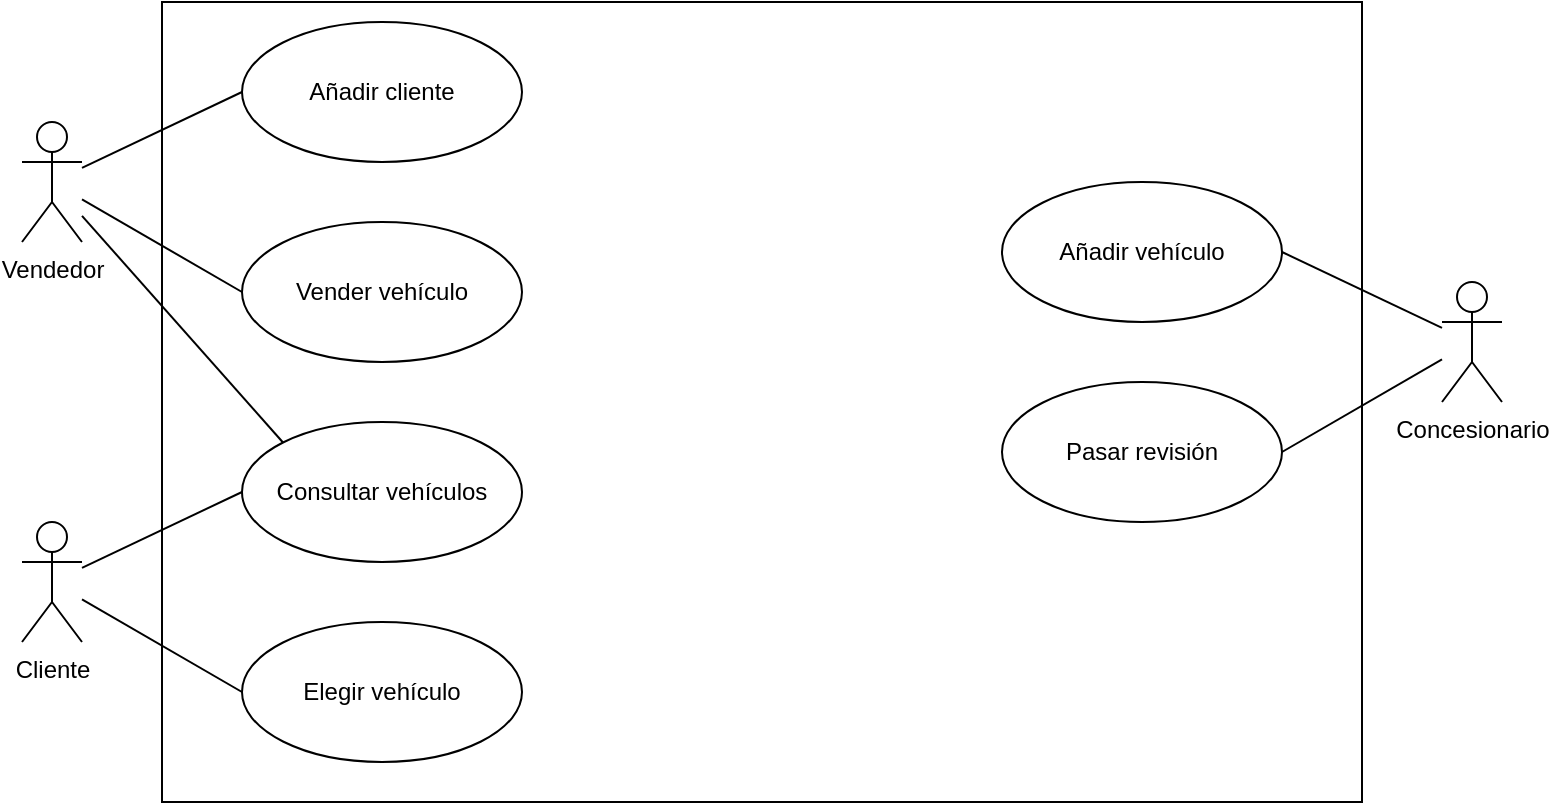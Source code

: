 <mxfile version="14.6.9" type="device" pages="5"><diagram id="TlR9ktGPxOgMAYOTvUVc" name="Caso de Uso"><mxGraphModel dx="1038" dy="548" grid="1" gridSize="10" guides="1" tooltips="1" connect="1" arrows="1" fold="1" page="1" pageScale="1" pageWidth="827" pageHeight="1169" math="0" shadow="0"><root><mxCell id="0"/><mxCell id="1" parent="0"/><mxCell id="FD-0Qst2DMFoGYSrQmBK-1" value="Vendedor" style="shape=umlActor;html=1;verticalLabelPosition=bottom;verticalAlign=top;align=center;" parent="1" vertex="1"><mxGeometry x="50" y="80" width="30" height="60" as="geometry"/></mxCell><mxCell id="FD-0Qst2DMFoGYSrQmBK-2" value="Cliente" style="shape=umlActor;html=1;verticalLabelPosition=bottom;verticalAlign=top;align=center;" parent="1" vertex="1"><mxGeometry x="50" y="280" width="30" height="60" as="geometry"/></mxCell><mxCell id="FD-0Qst2DMFoGYSrQmBK-3" value="Concesionario" style="shape=umlActor;html=1;verticalLabelPosition=bottom;verticalAlign=top;align=center;" parent="1" vertex="1"><mxGeometry x="760" y="160" width="30" height="60" as="geometry"/></mxCell><mxCell id="FD-0Qst2DMFoGYSrQmBK-4" value="Añadir cliente" style="ellipse;whiteSpace=wrap;html=1;" parent="1" vertex="1"><mxGeometry x="160" y="30" width="140" height="70" as="geometry"/></mxCell><mxCell id="FD-0Qst2DMFoGYSrQmBK-5" value="Añadir vehículo" style="ellipse;whiteSpace=wrap;html=1;" parent="1" vertex="1"><mxGeometry x="540" y="110" width="140" height="70" as="geometry"/></mxCell><mxCell id="FD-0Qst2DMFoGYSrQmBK-6" value="Consultar vehículos" style="ellipse;whiteSpace=wrap;html=1;" parent="1" vertex="1"><mxGeometry x="160" y="230" width="140" height="70" as="geometry"/></mxCell><mxCell id="FD-0Qst2DMFoGYSrQmBK-7" value="Vender vehículo" style="ellipse;whiteSpace=wrap;html=1;" parent="1" vertex="1"><mxGeometry x="160" y="130" width="140" height="70" as="geometry"/></mxCell><mxCell id="FD-0Qst2DMFoGYSrQmBK-8" value="Elegir vehículo" style="ellipse;whiteSpace=wrap;html=1;" parent="1" vertex="1"><mxGeometry x="160" y="330" width="140" height="70" as="geometry"/></mxCell><mxCell id="FD-0Qst2DMFoGYSrQmBK-9" value="Pasar revisión" style="ellipse;whiteSpace=wrap;html=1;" parent="1" vertex="1"><mxGeometry x="540" y="210" width="140" height="70" as="geometry"/></mxCell><mxCell id="FD-0Qst2DMFoGYSrQmBK-10" value="" style="edgeStyle=none;html=1;endArrow=none;verticalAlign=bottom;exitX=1;exitY=0.5;exitDx=0;exitDy=0;" parent="1" source="FD-0Qst2DMFoGYSrQmBK-5" target="FD-0Qst2DMFoGYSrQmBK-3" edge="1"><mxGeometry width="160" relative="1" as="geometry"><mxPoint x="330" y="370" as="sourcePoint"/><mxPoint x="490" y="370" as="targetPoint"/></mxGeometry></mxCell><mxCell id="FD-0Qst2DMFoGYSrQmBK-11" value="" style="edgeStyle=none;html=1;endArrow=none;verticalAlign=bottom;exitX=1;exitY=0.5;exitDx=0;exitDy=0;" parent="1" source="FD-0Qst2DMFoGYSrQmBK-9" target="FD-0Qst2DMFoGYSrQmBK-3" edge="1"><mxGeometry width="160" relative="1" as="geometry"><mxPoint x="330" y="370" as="sourcePoint"/><mxPoint x="490" y="370" as="targetPoint"/></mxGeometry></mxCell><mxCell id="FD-0Qst2DMFoGYSrQmBK-12" value="" style="edgeStyle=none;html=1;endArrow=none;verticalAlign=bottom;entryX=0;entryY=0.5;entryDx=0;entryDy=0;" parent="1" source="FD-0Qst2DMFoGYSrQmBK-1" target="FD-0Qst2DMFoGYSrQmBK-4" edge="1"><mxGeometry width="160" relative="1" as="geometry"><mxPoint x="330" y="370" as="sourcePoint"/><mxPoint x="490" y="370" as="targetPoint"/></mxGeometry></mxCell><mxCell id="FD-0Qst2DMFoGYSrQmBK-13" value="" style="edgeStyle=none;html=1;endArrow=none;verticalAlign=bottom;entryX=0;entryY=0.5;entryDx=0;entryDy=0;" parent="1" source="FD-0Qst2DMFoGYSrQmBK-1" target="FD-0Qst2DMFoGYSrQmBK-7" edge="1"><mxGeometry width="160" relative="1" as="geometry"><mxPoint x="330" y="370" as="sourcePoint"/><mxPoint x="490" y="370" as="targetPoint"/></mxGeometry></mxCell><mxCell id="FD-0Qst2DMFoGYSrQmBK-14" value="" style="edgeStyle=none;html=1;endArrow=none;verticalAlign=bottom;entryX=0;entryY=0.5;entryDx=0;entryDy=0;" parent="1" source="FD-0Qst2DMFoGYSrQmBK-2" target="FD-0Qst2DMFoGYSrQmBK-8" edge="1"><mxGeometry width="160" relative="1" as="geometry"><mxPoint x="330" y="370" as="sourcePoint"/><mxPoint x="490" y="370" as="targetPoint"/></mxGeometry></mxCell><mxCell id="FD-0Qst2DMFoGYSrQmBK-16" value="" style="edgeStyle=none;html=1;endArrow=none;verticalAlign=bottom;entryX=0;entryY=0.5;entryDx=0;entryDy=0;" parent="1" source="FD-0Qst2DMFoGYSrQmBK-2" target="FD-0Qst2DMFoGYSrQmBK-6" edge="1"><mxGeometry width="160" relative="1" as="geometry"><mxPoint x="330" y="370" as="sourcePoint"/><mxPoint x="490" y="370" as="targetPoint"/></mxGeometry></mxCell><mxCell id="FD-0Qst2DMFoGYSrQmBK-17" value="" style="edgeStyle=none;html=1;endArrow=none;verticalAlign=bottom;entryX=0;entryY=0;entryDx=0;entryDy=0;" parent="1" source="FD-0Qst2DMFoGYSrQmBK-1" target="FD-0Qst2DMFoGYSrQmBK-6" edge="1"><mxGeometry width="160" relative="1" as="geometry"><mxPoint x="330" y="370" as="sourcePoint"/><mxPoint x="150" y="239" as="targetPoint"/></mxGeometry></mxCell><mxCell id="FD-0Qst2DMFoGYSrQmBK-18" value="" style="rounded=0;whiteSpace=wrap;html=1;fillColor=none;" parent="1" vertex="1"><mxGeometry x="120" y="20" width="600" height="400" as="geometry"/></mxCell></root></mxGraphModel></diagram><diagram id="4_lTl05jWD7Mp6v8jsoW" name="Estado"><mxGraphModel dx="1038" dy="548" grid="1" gridSize="10" guides="1" tooltips="1" connect="1" arrows="1" fold="1" page="1" pageScale="1" pageWidth="827" pageHeight="1169" math="0" shadow="0"><root><mxCell id="bqy5QSpIG7V1Dnex3kwB-0"/><mxCell id="bqy5QSpIG7V1Dnex3kwB-1" parent="bqy5QSpIG7V1Dnex3kwB-0"/><mxCell id="ENoTo8C5BQ8ffeeX5SMA-0" value="" style="ellipse;html=1;shape=startState;fillColor=#000000;strokeColor=#ff0000;" parent="bqy5QSpIG7V1Dnex3kwB-1" vertex="1"><mxGeometry x="384" y="40" width="30" height="30" as="geometry"/></mxCell><mxCell id="ENoTo8C5BQ8ffeeX5SMA-1" value="" style="edgeStyle=orthogonalEdgeStyle;html=1;verticalAlign=bottom;endArrow=open;endSize=8;" parent="bqy5QSpIG7V1Dnex3kwB-1" source="ENoTo8C5BQ8ffeeX5SMA-0" edge="1"><mxGeometry relative="1" as="geometry"><mxPoint x="399" y="130" as="targetPoint"/></mxGeometry></mxCell><mxCell id="eb-ErZa9oKaBeS32m3Pc-0" value="Consultar vehículos" style="rounded=1;whiteSpace=wrap;html=1;fillColor=none;" parent="bqy5QSpIG7V1Dnex3kwB-1" vertex="1"><mxGeometry x="330" y="130" width="140" height="40" as="geometry"/></mxCell><mxCell id="eb-ErZa9oKaBeS32m3Pc-1" value="Añadir cliente" style="rounded=1;whiteSpace=wrap;html=1;fillColor=none;" parent="bqy5QSpIG7V1Dnex3kwB-1" vertex="1"><mxGeometry x="220" y="280" width="140" height="40" as="geometry"/></mxCell><mxCell id="eb-ErZa9oKaBeS32m3Pc-2" value="Elegir vehículo" style="rounded=1;whiteSpace=wrap;html=1;fillColor=none;" parent="bqy5QSpIG7V1Dnex3kwB-1" vertex="1"><mxGeometry x="220" y="360" width="140" height="40" as="geometry"/></mxCell><mxCell id="eb-ErZa9oKaBeS32m3Pc-3" value="" style="rhombus;whiteSpace=wrap;html=1;fillColor=none;" parent="bqy5QSpIG7V1Dnex3kwB-1" vertex="1"><mxGeometry x="380" y="200" width="40" height="40" as="geometry"/></mxCell><mxCell id="eb-ErZa9oKaBeS32m3Pc-4" value="" style="edgeStyle=orthogonalEdgeStyle;html=1;verticalAlign=bottom;endArrow=open;endSize=8;exitX=0.5;exitY=1;exitDx=0;exitDy=0;entryX=0.5;entryY=0;entryDx=0;entryDy=0;" parent="bqy5QSpIG7V1Dnex3kwB-1" source="eb-ErZa9oKaBeS32m3Pc-0" target="eb-ErZa9oKaBeS32m3Pc-3" edge="1"><mxGeometry relative="1" as="geometry"><mxPoint x="409" y="140" as="targetPoint"/><mxPoint x="409" y="80" as="sourcePoint"/></mxGeometry></mxCell><mxCell id="eb-ErZa9oKaBeS32m3Pc-5" value="Si quiere comprar" style="edgeStyle=orthogonalEdgeStyle;html=1;verticalAlign=bottom;endArrow=open;endSize=8;exitX=0;exitY=0.5;exitDx=0;exitDy=0;entryX=0.5;entryY=0;entryDx=0;entryDy=0;" parent="bqy5QSpIG7V1Dnex3kwB-1" source="eb-ErZa9oKaBeS32m3Pc-3" target="eb-ErZa9oKaBeS32m3Pc-1" edge="1"><mxGeometry relative="1" as="geometry"><mxPoint x="409" y="140" as="targetPoint"/><mxPoint x="409" y="80" as="sourcePoint"/></mxGeometry></mxCell><mxCell id="eb-ErZa9oKaBeS32m3Pc-6" value="" style="edgeStyle=orthogonalEdgeStyle;html=1;verticalAlign=bottom;endArrow=open;endSize=8;exitX=0.5;exitY=1;exitDx=0;exitDy=0;entryX=0.5;entryY=0;entryDx=0;entryDy=0;" parent="bqy5QSpIG7V1Dnex3kwB-1" source="eb-ErZa9oKaBeS32m3Pc-1" target="eb-ErZa9oKaBeS32m3Pc-2" edge="1"><mxGeometry relative="1" as="geometry"><mxPoint x="409" y="140" as="targetPoint"/><mxPoint x="409" y="80" as="sourcePoint"/></mxGeometry></mxCell><mxCell id="6Sdmwz7b9om-wHE_SBUZ-0" value="Vender vehículo" style="rounded=1;whiteSpace=wrap;html=1;fillColor=none;" parent="bqy5QSpIG7V1Dnex3kwB-1" vertex="1"><mxGeometry x="220" y="440" width="140" height="40" as="geometry"/></mxCell><mxCell id="6Sdmwz7b9om-wHE_SBUZ-1" value="" style="edgeStyle=orthogonalEdgeStyle;html=1;verticalAlign=bottom;endArrow=open;endSize=8;exitX=0.5;exitY=1;exitDx=0;exitDy=0;entryX=0.5;entryY=0;entryDx=0;entryDy=0;" parent="bqy5QSpIG7V1Dnex3kwB-1" source="eb-ErZa9oKaBeS32m3Pc-2" target="6Sdmwz7b9om-wHE_SBUZ-0" edge="1"><mxGeometry relative="1" as="geometry"><mxPoint x="409" y="140" as="targetPoint"/><mxPoint x="409" y="80" as="sourcePoint"/></mxGeometry></mxCell><mxCell id="IwjpBa8NE45EtTZFKdXB-0" value="" style="ellipse;html=1;shape=endState;fillColor=#000000;strokeColor=#ff0000;" parent="bqy5QSpIG7V1Dnex3kwB-1" vertex="1"><mxGeometry x="490" y="445" width="30" height="30" as="geometry"/></mxCell><mxCell id="IwjpBa8NE45EtTZFKdXB-1" value="Si no quiere comprar" style="edgeStyle=orthogonalEdgeStyle;html=1;verticalAlign=bottom;endArrow=open;endSize=8;exitX=1;exitY=0.5;exitDx=0;exitDy=0;entryX=0.5;entryY=0;entryDx=0;entryDy=0;" parent="bqy5QSpIG7V1Dnex3kwB-1" source="eb-ErZa9oKaBeS32m3Pc-3" target="IwjpBa8NE45EtTZFKdXB-0" edge="1"><mxGeometry x="-0.548" relative="1" as="geometry"><mxPoint x="409" y="140" as="targetPoint"/><mxPoint x="409" y="80" as="sourcePoint"/><mxPoint as="offset"/></mxGeometry></mxCell><mxCell id="IwjpBa8NE45EtTZFKdXB-2" value="" style="edgeStyle=orthogonalEdgeStyle;html=1;verticalAlign=bottom;endArrow=open;endSize=8;exitX=1;exitY=0.5;exitDx=0;exitDy=0;entryX=0;entryY=0.5;entryDx=0;entryDy=0;" parent="bqy5QSpIG7V1Dnex3kwB-1" source="6Sdmwz7b9om-wHE_SBUZ-0" target="IwjpBa8NE45EtTZFKdXB-0" edge="1"><mxGeometry relative="1" as="geometry"><mxPoint x="409" y="140" as="targetPoint"/><mxPoint x="409" y="80" as="sourcePoint"/></mxGeometry></mxCell></root></mxGraphModel></diagram><diagram id="s3LrxR3eysvN10clXcTN" name="Actividad"><mxGraphModel dx="1038" dy="548" grid="1" gridSize="10" guides="1" tooltips="1" connect="1" arrows="1" fold="1" page="1" pageScale="1" pageWidth="827" pageHeight="1169" math="0" shadow="0"><root><mxCell id="_yC35N-jqpS9ygaRH9x4-0"/><mxCell id="_yC35N-jqpS9ygaRH9x4-1" parent="_yC35N-jqpS9ygaRH9x4-0"/><mxCell id="toTJmAMmeLxDgxkGXAZp-0" value="&lt;p style=&quot;margin: 0px ; margin-top: 4px ; text-align: center&quot;&gt;&lt;b&gt;Cliente&lt;/b&gt;&lt;/p&gt;&lt;hr size=&quot;1&quot;&gt;&lt;div style=&quot;height: 2px&quot;&gt;&lt;/div&gt;" style="verticalAlign=top;align=left;overflow=fill;fontSize=12;fontFamily=Helvetica;html=1;fillColor=none;" parent="_yC35N-jqpS9ygaRH9x4-1" vertex="1"><mxGeometry y="40" width="320" height="560" as="geometry"/></mxCell><mxCell id="toTJmAMmeLxDgxkGXAZp-1" value="&lt;p style=&quot;margin: 0px ; margin-top: 4px ; text-align: center&quot;&gt;&lt;b&gt;Vendedor&lt;/b&gt;&lt;br&gt;&lt;/p&gt;&lt;hr size=&quot;1&quot;&gt;&lt;div style=&quot;height: 2px&quot;&gt;&lt;/div&gt;" style="verticalAlign=top;align=left;overflow=fill;fontSize=12;fontFamily=Helvetica;html=1;fillColor=none;" parent="_yC35N-jqpS9ygaRH9x4-1" vertex="1"><mxGeometry x="530" y="40" width="260" height="480" as="geometry"/></mxCell><mxCell id="toTJmAMmeLxDgxkGXAZp-2" value="" style="ellipse;html=1;shape=startState;fillColor=#000000;strokeColor=#ff0000;" parent="_yC35N-jqpS9ygaRH9x4-1" vertex="1"><mxGeometry x="145" y="80" width="30" height="30" as="geometry"/></mxCell><mxCell id="toTJmAMmeLxDgxkGXAZp-3" value="" style="edgeStyle=orthogonalEdgeStyle;html=1;verticalAlign=bottom;endArrow=open;endSize=8;strokeColor=#ff0000;entryX=0.5;entryY=0;entryDx=0;entryDy=0;" parent="_yC35N-jqpS9ygaRH9x4-1" source="toTJmAMmeLxDgxkGXAZp-2" target="LBTlyRSxCwa_08aIw-ub-0" edge="1"><mxGeometry relative="1" as="geometry"><mxPoint x="55" y="170" as="targetPoint"/></mxGeometry></mxCell><mxCell id="toTJmAMmeLxDgxkGXAZp-4" value="" style="ellipse;html=1;shape=startState;fillColor=#000000;strokeColor=#ff0000;" parent="_yC35N-jqpS9ygaRH9x4-1" vertex="1"><mxGeometry x="645" y="80" width="30" height="30" as="geometry"/></mxCell><mxCell id="toTJmAMmeLxDgxkGXAZp-5" value="" style="edgeStyle=orthogonalEdgeStyle;html=1;verticalAlign=bottom;endArrow=open;endSize=8;strokeColor=#ff0000;entryX=0.5;entryY=0;entryDx=0;entryDy=0;" parent="_yC35N-jqpS9ygaRH9x4-1" source="toTJmAMmeLxDgxkGXAZp-4" target="LBTlyRSxCwa_08aIw-ub-2" edge="1"><mxGeometry relative="1" as="geometry"><mxPoint x="625" y="170" as="targetPoint"/></mxGeometry></mxCell><mxCell id="LBTlyRSxCwa_08aIw-ub-0" value="Consultar vehículos" style="rounded=1;whiteSpace=wrap;html=1;arcSize=40;fontColor=#000000;fillColor=#ffffc0;strokeColor=#ff0000;" parent="_yC35N-jqpS9ygaRH9x4-1" vertex="1"><mxGeometry x="100" y="130" width="120" height="40" as="geometry"/></mxCell><mxCell id="LBTlyRSxCwa_08aIw-ub-1" value="" style="edgeStyle=orthogonalEdgeStyle;html=1;verticalAlign=bottom;endArrow=open;endSize=8;strokeColor=#ff0000;entryX=0.5;entryY=0;entryDx=0;entryDy=0;" parent="_yC35N-jqpS9ygaRH9x4-1" source="LBTlyRSxCwa_08aIw-ub-0" target="CDu2An4fQa7R53ML1Ehl-0" edge="1"><mxGeometry relative="1" as="geometry"><mxPoint x="370" y="410" as="targetPoint"/></mxGeometry></mxCell><mxCell id="LBTlyRSxCwa_08aIw-ub-2" value="Añadir cliente" style="rounded=1;whiteSpace=wrap;html=1;arcSize=40;fontColor=#000000;fillColor=#ffffc0;strokeColor=#ff0000;" parent="_yC35N-jqpS9ygaRH9x4-1" vertex="1"><mxGeometry x="600" y="140" width="120" height="40" as="geometry"/></mxCell><mxCell id="LBTlyRSxCwa_08aIw-ub-3" value="" style="edgeStyle=orthogonalEdgeStyle;html=1;verticalAlign=bottom;endArrow=open;endSize=8;strokeColor=#ff0000;entryX=1;entryY=0.5;entryDx=0;entryDy=0;entryPerimeter=0;exitX=0.5;exitY=1;exitDx=0;exitDy=0;" parent="_yC35N-jqpS9ygaRH9x4-1" source="LBTlyRSxCwa_08aIw-ub-2" target="dWTWAdrYhjk7LkRSOVA1-1" edge="1"><mxGeometry relative="1" as="geometry"><mxPoint x="590" y="520" as="targetPoint"/><Array as="points"><mxPoint x="660" y="260"/></Array></mxGeometry></mxCell><mxCell id="CDu2An4fQa7R53ML1Ehl-0" value="" style="rhombus;whiteSpace=wrap;html=1;fillColor=none;" parent="_yC35N-jqpS9ygaRH9x4-1" vertex="1"><mxGeometry x="140" y="200" width="40" height="40" as="geometry"/></mxCell><mxCell id="CDu2An4fQa7R53ML1Ehl-3" value="" style="ellipse;html=1;shape=endState;fillColor=#000000;strokeColor=#ff0000;" parent="_yC35N-jqpS9ygaRH9x4-1" vertex="1"><mxGeometry x="145" y="535" width="30" height="30" as="geometry"/></mxCell><mxCell id="CDu2An4fQa7R53ML1Ehl-4" value="" style="ellipse;html=1;shape=endState;fillColor=#000000;strokeColor=#ff0000;" parent="_yC35N-jqpS9ygaRH9x4-1" vertex="1"><mxGeometry x="645" y="370" width="30" height="30" as="geometry"/></mxCell><mxCell id="RaHu1IBDuHoS2od2K0zJ-0" value="Si no quiere comprar" style="edgeStyle=orthogonalEdgeStyle;html=1;verticalAlign=bottom;endArrow=open;endSize=8;exitX=0;exitY=0.5;exitDx=0;exitDy=0;entryX=0;entryY=0.5;entryDx=0;entryDy=0;strokeColor=#FF0000;" parent="_yC35N-jqpS9ygaRH9x4-1" source="CDu2An4fQa7R53ML1Ehl-0" target="CDu2An4fQa7R53ML1Ehl-3" edge="1"><mxGeometry x="-0.684" relative="1" as="geometry"><mxPoint x="175" y="775" as="targetPoint"/><mxPoint x="90" y="550" as="sourcePoint"/><Array as="points"><mxPoint x="70" y="220"/><mxPoint x="70" y="550"/></Array><mxPoint as="offset"/></mxGeometry></mxCell><mxCell id="7KCPVAd1ROuzo5RqGx00-0" value="Si quiere comprar" style="edgeStyle=orthogonalEdgeStyle;html=1;verticalAlign=bottom;endArrow=open;endSize=8;exitX=1;exitY=0.5;exitDx=0;exitDy=0;entryX=0;entryY=0.5;entryDx=0;entryDy=0;entryPerimeter=0;strokeColor=#FF0000;" parent="_yC35N-jqpS9ygaRH9x4-1" source="CDu2An4fQa7R53ML1Ehl-0" target="7KCPVAd1ROuzo5RqGx00-2" edge="1"><mxGeometry relative="1" as="geometry"><mxPoint x="445" y="170" as="targetPoint"/><mxPoint x="240" y="530" as="sourcePoint"/></mxGeometry></mxCell><mxCell id="7KCPVAd1ROuzo5RqGx00-2" value="&#10;Notificar intención&#10;&#10;" style="html=1;shape=mxgraph.sysml.sendSigAct;strokeWidth=2;whiteSpace=wrap;align=center;fillColor=none;" parent="_yC35N-jqpS9ygaRH9x4-1" vertex="1"><mxGeometry x="360" y="120" width="120" height="40" as="geometry"/></mxCell><mxCell id="7KCPVAd1ROuzo5RqGx00-3" value="" style="edgeStyle=orthogonalEdgeStyle;html=1;verticalAlign=bottom;endArrow=open;endSize=8;strokeColor=#ff0000;entryX=0;entryY=0.5;entryDx=0;entryDy=0;exitX=1;exitY=0.5;exitDx=0;exitDy=0;exitPerimeter=0;" parent="_yC35N-jqpS9ygaRH9x4-1" source="dWTWAdrYhjk7LkRSOVA1-0" target="LBTlyRSxCwa_08aIw-ub-2" edge="1"><mxGeometry relative="1" as="geometry"><mxPoint x="170" y="210" as="targetPoint"/><mxPoint x="170" y="180" as="sourcePoint"/></mxGeometry></mxCell><mxCell id="dWTWAdrYhjk7LkRSOVA1-0" value="Intencion notificada" style="html=1;shape=mxgraph.sysml.accEvent;strokeWidth=2;whiteSpace=wrap;align=center;fillColor=none;" parent="_yC35N-jqpS9ygaRH9x4-1" vertex="1"><mxGeometry x="360" y="170" width="140" height="40" as="geometry"/></mxCell><mxCell id="dWTWAdrYhjk7LkRSOVA1-1" value="Puede comprar&lt;br&gt;" style="html=1;shape=mxgraph.sysml.sendSigAct;strokeWidth=2;whiteSpace=wrap;align=center;fillColor=none;" parent="_yC35N-jqpS9ygaRH9x4-1" vertex="1"><mxGeometry x="360" y="240" width="120" height="40" as="geometry"/></mxCell><mxCell id="dWTWAdrYhjk7LkRSOVA1-2" value="Puede comprar" style="html=1;shape=mxgraph.sysml.accEvent;strokeWidth=2;whiteSpace=wrap;align=center;fillColor=none;" parent="_yC35N-jqpS9ygaRH9x4-1" vertex="1"><mxGeometry x="360" y="290" width="120" height="40" as="geometry"/></mxCell><mxCell id="B2m6koSYkZZQ62di9cLh-0" value="Elegir vehículo" style="rounded=1;whiteSpace=wrap;html=1;arcSize=40;fontColor=#000000;fillColor=#ffffc0;strokeColor=#ff0000;" parent="_yC35N-jqpS9ygaRH9x4-1" vertex="1"><mxGeometry x="180" y="250" width="120" height="40" as="geometry"/></mxCell><mxCell id="B2m6koSYkZZQ62di9cLh-1" value="" style="edgeStyle=orthogonalEdgeStyle;html=1;verticalAlign=bottom;endArrow=open;endSize=8;strokeColor=#ff0000;entryX=0;entryY=0.5;entryDx=0;entryDy=0;entryPerimeter=0;" parent="_yC35N-jqpS9ygaRH9x4-1" source="B2m6koSYkZZQ62di9cLh-0" target="pI7l7xDz88JbuqNq7Neo-0" edge="1"><mxGeometry relative="1" as="geometry"><mxPoint x="410" y="410" as="targetPoint"/><Array as="points"><mxPoint x="240" y="380"/></Array></mxGeometry></mxCell><mxCell id="B2m6koSYkZZQ62di9cLh-2" value="" style="edgeStyle=orthogonalEdgeStyle;html=1;verticalAlign=bottom;endArrow=open;endSize=8;strokeColor=#ff0000;entryX=1;entryY=0.5;entryDx=0;entryDy=0;exitX=0;exitY=0.5;exitDx=12;exitDy=0;exitPerimeter=0;" parent="_yC35N-jqpS9ygaRH9x4-1" source="dWTWAdrYhjk7LkRSOVA1-2" target="B2m6koSYkZZQ62di9cLh-0" edge="1"><mxGeometry relative="1" as="geometry"><mxPoint x="635" y="150" as="targetPoint"/><mxPoint x="635" y="120" as="sourcePoint"/></mxGeometry></mxCell><mxCell id="pI7l7xDz88JbuqNq7Neo-0" value="Vehículo elegido" style="html=1;shape=mxgraph.sysml.sendSigAct;strokeWidth=2;whiteSpace=wrap;align=center;fillColor=none;" parent="_yC35N-jqpS9ygaRH9x4-1" vertex="1"><mxGeometry x="360" y="360" width="120" height="40" as="geometry"/></mxCell><mxCell id="pI7l7xDz88JbuqNq7Neo-1" value="Vehículo elegido" style="html=1;shape=mxgraph.sysml.accEvent;strokeWidth=2;whiteSpace=wrap;align=center;fillColor=none;" parent="_yC35N-jqpS9ygaRH9x4-1" vertex="1"><mxGeometry x="360" y="410" width="120" height="40" as="geometry"/></mxCell><mxCell id="pI7l7xDz88JbuqNq7Neo-2" value="Vender vehículo" style="rounded=1;whiteSpace=wrap;html=1;arcSize=40;fontColor=#000000;fillColor=#ffffc0;strokeColor=#ff0000;" parent="_yC35N-jqpS9ygaRH9x4-1" vertex="1"><mxGeometry x="600" y="280" width="120" height="40" as="geometry"/></mxCell><mxCell id="pI7l7xDz88JbuqNq7Neo-4" value="" style="edgeStyle=orthogonalEdgeStyle;html=1;verticalAlign=bottom;endArrow=open;endSize=8;strokeColor=#ff0000;entryX=0;entryY=0.5;entryDx=0;entryDy=0;exitX=1;exitY=0.5;exitDx=0;exitDy=0;exitPerimeter=0;" parent="_yC35N-jqpS9ygaRH9x4-1" source="pI7l7xDz88JbuqNq7Neo-1" target="pI7l7xDz88JbuqNq7Neo-2" edge="1"><mxGeometry relative="1" as="geometry"><mxPoint x="635" y="150" as="targetPoint"/><mxPoint x="635" y="120" as="sourcePoint"/></mxGeometry></mxCell><mxCell id="WdynL8RIb0zpqW4lf-3s-0" value="" style="edgeStyle=orthogonalEdgeStyle;html=1;verticalAlign=bottom;endArrow=open;endSize=8;strokeColor=#ff0000;entryX=0.5;entryY=0;entryDx=0;entryDy=0;exitX=0.5;exitY=1;exitDx=0;exitDy=0;" parent="_yC35N-jqpS9ygaRH9x4-1" source="pI7l7xDz88JbuqNq7Neo-2" target="CDu2An4fQa7R53ML1Ehl-4" edge="1"><mxGeometry relative="1" as="geometry"><mxPoint x="670" y="150" as="targetPoint"/><mxPoint x="670" y="120" as="sourcePoint"/></mxGeometry></mxCell><mxCell id="WdynL8RIb0zpqW4lf-3s-1" value="" style="edgeStyle=orthogonalEdgeStyle;html=1;verticalAlign=bottom;endArrow=open;endSize=8;strokeColor=#ff0000;exitX=0.5;exitY=1;exitDx=0;exitDy=0;entryX=1;entryY=0.5;entryDx=0;entryDy=0;entryPerimeter=0;" parent="_yC35N-jqpS9ygaRH9x4-1" source="pI7l7xDz88JbuqNq7Neo-2" target="WdynL8RIb0zpqW4lf-3s-2" edge="1"><mxGeometry relative="1" as="geometry"><mxPoint x="510" y="490" as="targetPoint"/><mxPoint x="670" y="330" as="sourcePoint"/><Array as="points"><mxPoint x="660" y="340"/><mxPoint x="620" y="340"/><mxPoint x="620" y="500"/></Array></mxGeometry></mxCell><mxCell id="WdynL8RIb0zpqW4lf-3s-2" value="Vehículo vendido" style="html=1;shape=mxgraph.sysml.sendSigAct;strokeWidth=2;whiteSpace=wrap;align=center;fillColor=none;" parent="_yC35N-jqpS9ygaRH9x4-1" vertex="1"><mxGeometry x="360" y="480" width="120" height="40" as="geometry"/></mxCell><mxCell id="WdynL8RIb0zpqW4lf-3s-3" value="Vehículo comprado" style="html=1;shape=mxgraph.sysml.accEvent;strokeWidth=2;whiteSpace=wrap;align=center;fillColor=none;" parent="_yC35N-jqpS9ygaRH9x4-1" vertex="1"><mxGeometry x="360" y="530" width="130" height="40" as="geometry"/></mxCell><mxCell id="WdynL8RIb0zpqW4lf-3s-4" value="" style="edgeStyle=orthogonalEdgeStyle;html=1;verticalAlign=bottom;endArrow=open;endSize=8;strokeColor=#ff0000;entryX=1;entryY=0.5;entryDx=0;entryDy=0;exitX=0;exitY=0.5;exitDx=12;exitDy=0;exitPerimeter=0;" parent="_yC35N-jqpS9ygaRH9x4-1" source="WdynL8RIb0zpqW4lf-3s-3" target="CDu2An4fQa7R53ML1Ehl-3" edge="1"><mxGeometry relative="1" as="geometry"><mxPoint x="170" y="210" as="targetPoint"/><mxPoint x="170" y="180" as="sourcePoint"/></mxGeometry></mxCell></root></mxGraphModel></diagram><diagram id="lTkRrxZw7qQDXRXqYXpg" name="Clase"><mxGraphModel dx="1038" dy="548" grid="1" gridSize="10" guides="1" tooltips="1" connect="1" arrows="1" fold="1" page="1" pageScale="1" pageWidth="827" pageHeight="1169" math="0" shadow="0"><root><mxCell id="L7GAFBbVMHwetiVoBYQ7-0"/><mxCell id="L7GAFBbVMHwetiVoBYQ7-1" parent="L7GAFBbVMHwetiVoBYQ7-0"/></root></mxGraphModel></diagram><diagram id="9mqZdXRwu42NDJHpNQlW" name="Entidad-Relacion"><mxGraphModel dx="1038" dy="548" grid="1" gridSize="10" guides="1" tooltips="1" connect="1" arrows="1" fold="1" page="1" pageScale="1" pageWidth="827" pageHeight="1169" math="0" shadow="0"><root><mxCell id="zzP6KCokk-q4zpgRf6bk-0"/><mxCell id="zzP6KCokk-q4zpgRf6bk-1" parent="zzP6KCokk-q4zpgRf6bk-0"/><mxCell id="zzP6KCokk-q4zpgRf6bk-2" value="Persona" style="swimlane;fontStyle=0;childLayout=stackLayout;horizontal=1;startSize=26;fillColor=none;horizontalStack=0;resizeParent=1;resizeParentMax=0;resizeLast=0;collapsible=1;marginBottom=0;" parent="zzP6KCokk-q4zpgRf6bk-1" vertex="1"><mxGeometry x="40" y="40" width="140" height="104" as="geometry"/></mxCell><mxCell id="zzP6KCokk-q4zpgRf6bk-3" value="+dni" style="text;strokeColor=none;fillColor=none;align=left;verticalAlign=top;spacingLeft=4;spacingRight=4;overflow=hidden;rotatable=0;points=[[0,0.5],[1,0.5]];portConstraint=eastwest;" parent="zzP6KCokk-q4zpgRf6bk-2" vertex="1"><mxGeometry y="26" width="140" height="26" as="geometry"/></mxCell><mxCell id="zzP6KCokk-q4zpgRf6bk-4" value="nombre" style="text;strokeColor=none;fillColor=none;align=left;verticalAlign=top;spacingLeft=4;spacingRight=4;overflow=hidden;rotatable=0;points=[[0,0.5],[1,0.5]];portConstraint=eastwest;" parent="zzP6KCokk-q4zpgRf6bk-2" vertex="1"><mxGeometry y="52" width="140" height="26" as="geometry"/></mxCell><mxCell id="zzP6KCokk-q4zpgRf6bk-5" value="apellidos" style="text;strokeColor=none;fillColor=none;align=left;verticalAlign=top;spacingLeft=4;spacingRight=4;overflow=hidden;rotatable=0;points=[[0,0.5],[1,0.5]];portConstraint=eastwest;" parent="zzP6KCokk-q4zpgRf6bk-2" vertex="1"><mxGeometry y="78" width="140" height="26" as="geometry"/></mxCell></root></mxGraphModel></diagram></mxfile>